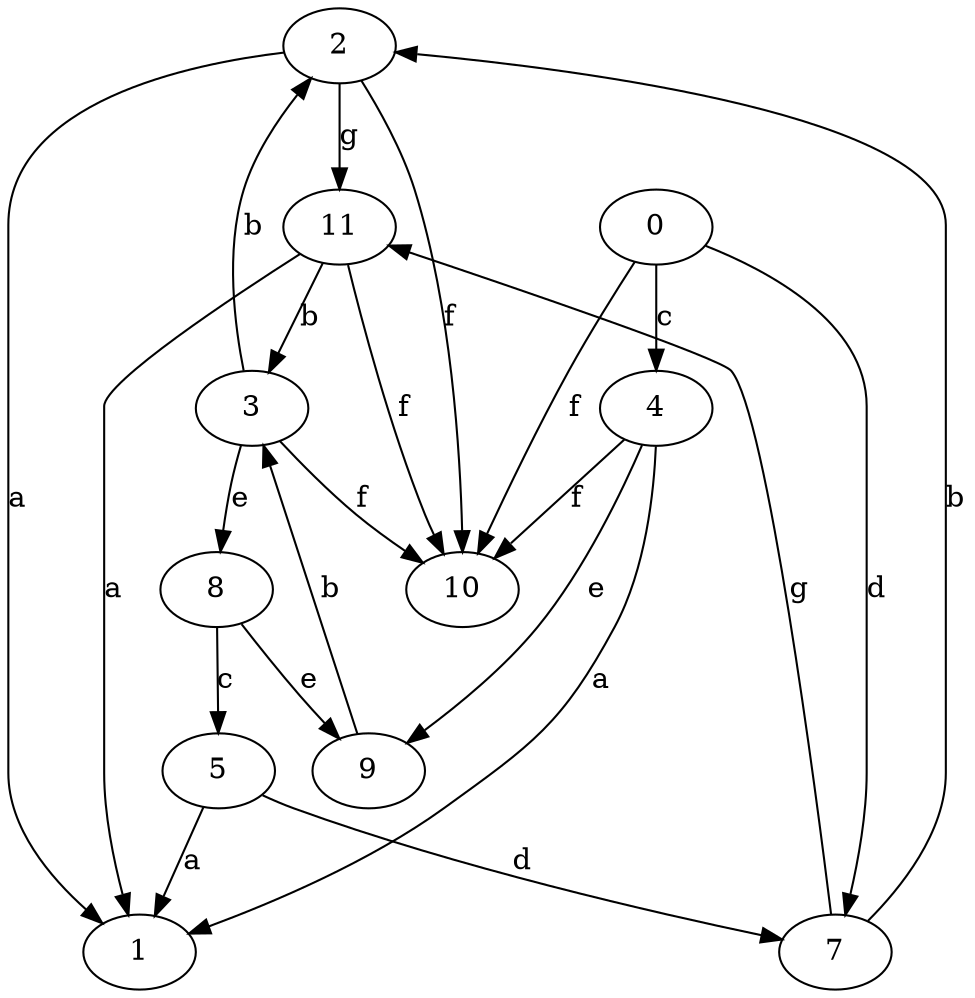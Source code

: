 strict digraph  {
1;
2;
3;
4;
5;
7;
8;
9;
10;
0;
11;
2 -> 1  [label=a];
2 -> 10  [label=f];
2 -> 11  [label=g];
3 -> 2  [label=b];
3 -> 8  [label=e];
3 -> 10  [label=f];
4 -> 1  [label=a];
4 -> 9  [label=e];
4 -> 10  [label=f];
5 -> 1  [label=a];
5 -> 7  [label=d];
7 -> 2  [label=b];
7 -> 11  [label=g];
8 -> 5  [label=c];
8 -> 9  [label=e];
9 -> 3  [label=b];
0 -> 4  [label=c];
0 -> 7  [label=d];
0 -> 10  [label=f];
11 -> 1  [label=a];
11 -> 3  [label=b];
11 -> 10  [label=f];
}
